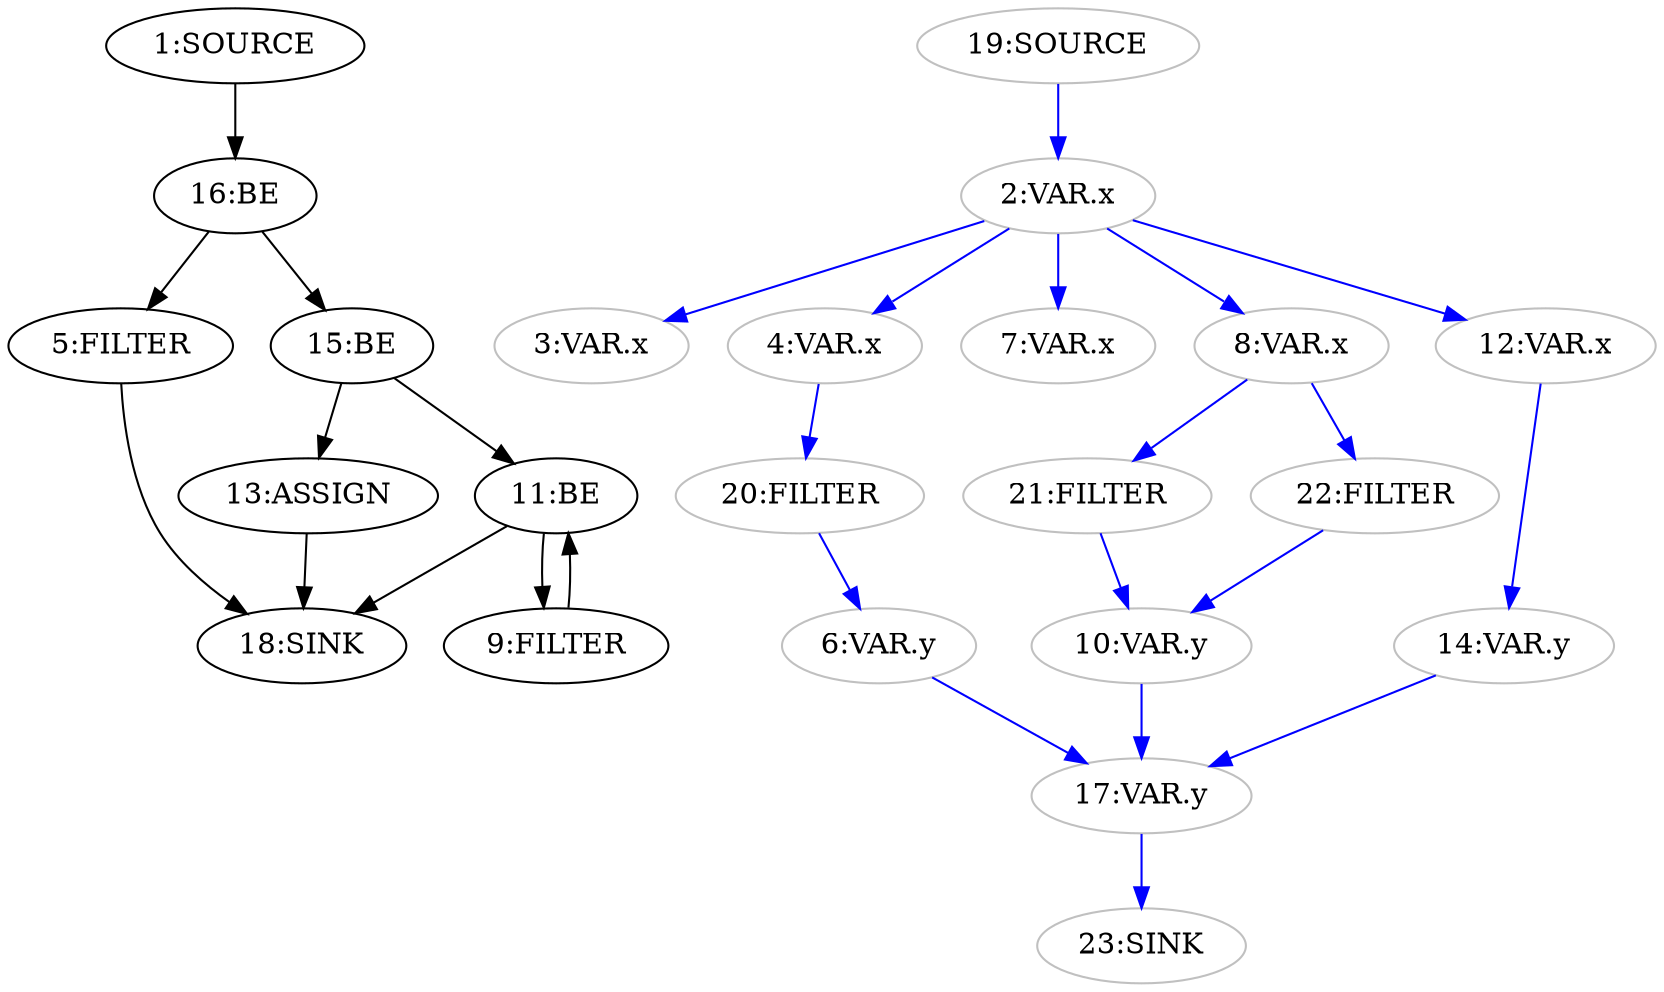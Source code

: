 digraph {
  n13 [label="13:ASSIGN"];
  n11 [label="11:BE"];
  n16 [label="16:BE"];
  n15 [label="15:BE"];
  n5 [label="5:FILTER"];
  n9 [label="9:FILTER"];
  n1 [label="1:SOURCE"];
  n18 [label="18:SINK"];
  n2 [label="2:VAR.x" color="grey"];
  n3 [label="3:VAR.x" color="grey"];
  n4 [label="4:VAR.x" color="grey"];
  n6 [label="6:VAR.y" color="grey"];
  n7 [label="7:VAR.x" color="grey"];
  n8 [label="8:VAR.x" color="grey"];
  n10 [label="10:VAR.y" color="grey"];
  n12 [label="12:VAR.x" color="grey"];
  n14 [label="14:VAR.y" color="grey"];
  n17 [label="17:VAR.y" color="grey"];
  n19 [label="19:SOURCE" color="grey"];
  n20 [label="20:FILTER" color="grey"];
  n21 [label="21:FILTER" color="grey"];
  n22 [label="22:FILTER" color="grey"];
  n23 [label="23:SINK" color="grey"];
  n1 -> n16 [color="black"];
  n5 -> n18 [color="black"];
  n9 -> n11 [color="black"];
  n11 -> n9 [color="black"];
  n11 -> n18 [color="black"];
  n13 -> n18 [color="black"];
  n15 -> n11 [color="black"];
  n15 -> n13 [color="black"];
  n16 -> n5 [color="black"];
  n16 -> n15 [color="black"];
  n2 -> n3 [color="blue"];
  n2 -> n4 [color="blue"];
  n2 -> n7 [color="blue"];
  n2 -> n8 [color="blue"];
  n2 -> n12 [color="blue"];
  n4 -> n20 [color="blue"];
  n6 -> n17 [color="blue"];
  n8 -> n21 [color="blue"];
  n8 -> n22 [color="blue"];
  n10 -> n17 [color="blue"];
  n12 -> n14 [color="blue"];
  n14 -> n17 [color="blue"];
  n17 -> n23 [color="blue"];
  n19 -> n2 [color="blue"];
  n20 -> n6 [color="blue"];
  n21 -> n10 [color="blue"];
  n22 -> n10 [color="blue"];
}

